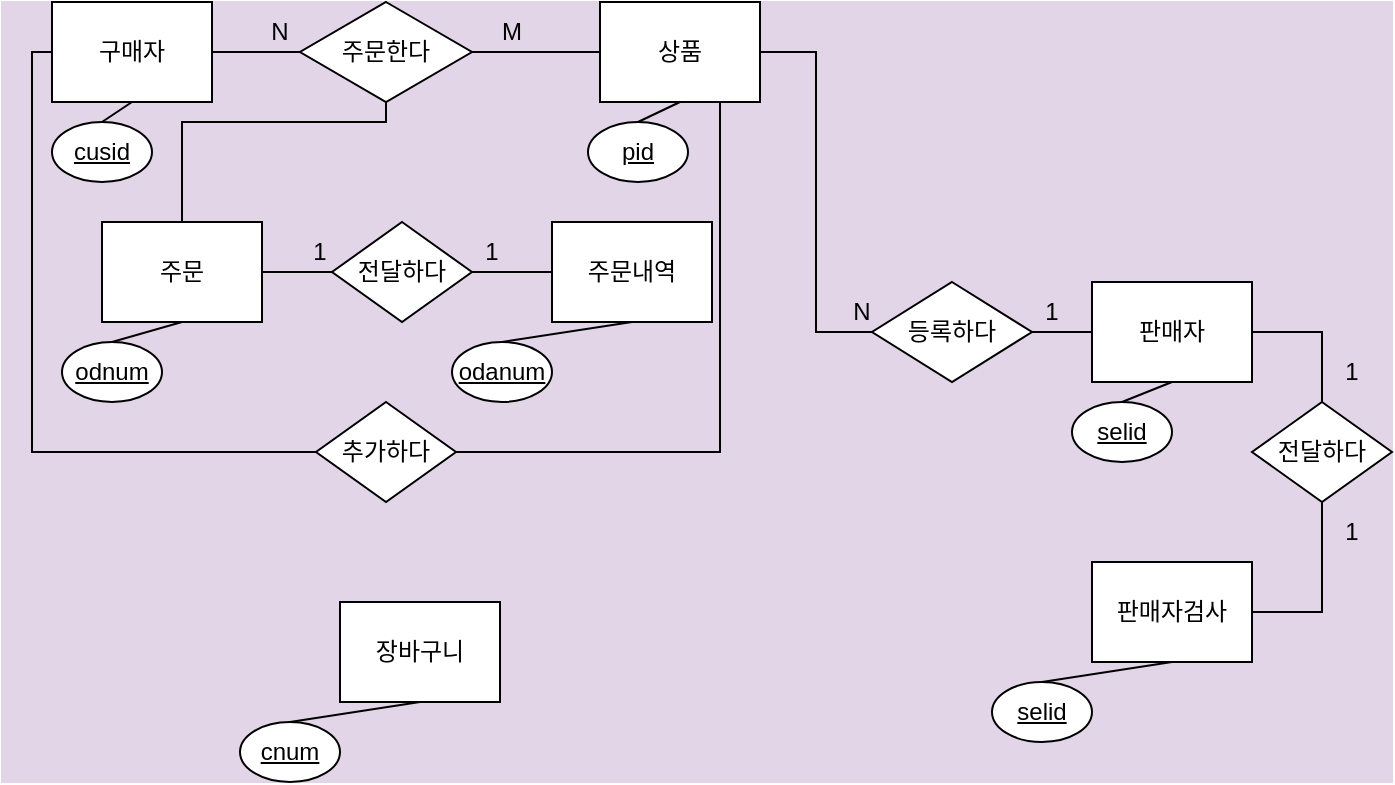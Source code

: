 <mxfile version="16.5.6" type="github">
  <diagram id="3ubaDEm0hb08a8hIJgGj" name="Page-1">
    <mxGraphModel dx="782" dy="436" grid="1" gridSize="10" guides="1" tooltips="1" connect="1" arrows="1" fold="1" page="1" pageScale="1" pageWidth="827" pageHeight="1169" math="0" shadow="0">
      <root>
        <mxCell id="0" />
        <mxCell id="1" parent="0" />
        <mxCell id="lDTZBypCxREeEJhLwHUI-2" value="" style="group;fillColor=#E1D5E7;strokeColor=#E1D5E7;" vertex="1" connectable="0" parent="1">
          <mxGeometry x="35" y="60" width="695" height="390" as="geometry" />
        </mxCell>
        <mxCell id="yiM-oRdLQitEryWv0Pmn-25" value="" style="group" parent="lDTZBypCxREeEJhLwHUI-2" vertex="1" connectable="0">
          <mxGeometry x="225" y="110" width="130" height="90" as="geometry" />
        </mxCell>
        <mxCell id="yiM-oRdLQitEryWv0Pmn-26" value="주문내역" style="rounded=0;whiteSpace=wrap;html=1;" parent="yiM-oRdLQitEryWv0Pmn-25" vertex="1">
          <mxGeometry x="50" width="80" height="50" as="geometry" />
        </mxCell>
        <mxCell id="yiM-oRdLQitEryWv0Pmn-27" value="odanum" style="ellipse;whiteSpace=wrap;html=1;align=center;fontStyle=4;" parent="yiM-oRdLQitEryWv0Pmn-25" vertex="1">
          <mxGeometry y="60" width="50" height="30" as="geometry" />
        </mxCell>
        <mxCell id="yiM-oRdLQitEryWv0Pmn-28" value="" style="endArrow=none;html=1;rounded=0;entryX=0.5;entryY=1;entryDx=0;entryDy=0;exitX=0.5;exitY=0;exitDx=0;exitDy=0;" parent="yiM-oRdLQitEryWv0Pmn-25" source="yiM-oRdLQitEryWv0Pmn-27" target="yiM-oRdLQitEryWv0Pmn-26" edge="1">
          <mxGeometry width="50" height="50" relative="1" as="geometry">
            <mxPoint x="300" y="160" as="sourcePoint" />
            <mxPoint x="350" y="110" as="targetPoint" />
          </mxGeometry>
        </mxCell>
        <mxCell id="yiM-oRdLQitEryWv0Pmn-79" value="1" style="text;html=1;strokeColor=none;fillColor=none;align=center;verticalAlign=middle;whiteSpace=wrap;rounded=0;" parent="yiM-oRdLQitEryWv0Pmn-25" vertex="1">
          <mxGeometry x="10" width="20" height="30" as="geometry" />
        </mxCell>
        <mxCell id="yiM-oRdLQitEryWv0Pmn-33" value="" style="group" parent="lDTZBypCxREeEJhLwHUI-2" vertex="1" connectable="0">
          <mxGeometry x="119" y="300" width="130" height="90" as="geometry" />
        </mxCell>
        <mxCell id="yiM-oRdLQitEryWv0Pmn-34" value="장바구니" style="rounded=0;whiteSpace=wrap;html=1;" parent="yiM-oRdLQitEryWv0Pmn-33" vertex="1">
          <mxGeometry x="50" width="80" height="50" as="geometry" />
        </mxCell>
        <mxCell id="yiM-oRdLQitEryWv0Pmn-35" value="cnum" style="ellipse;whiteSpace=wrap;html=1;align=center;fontStyle=4;" parent="yiM-oRdLQitEryWv0Pmn-33" vertex="1">
          <mxGeometry y="60" width="50" height="30" as="geometry" />
        </mxCell>
        <mxCell id="yiM-oRdLQitEryWv0Pmn-36" value="" style="endArrow=none;html=1;rounded=0;entryX=0.5;entryY=1;entryDx=0;entryDy=0;exitX=0.5;exitY=0;exitDx=0;exitDy=0;" parent="yiM-oRdLQitEryWv0Pmn-33" source="yiM-oRdLQitEryWv0Pmn-35" target="yiM-oRdLQitEryWv0Pmn-34" edge="1">
          <mxGeometry width="50" height="50" relative="1" as="geometry">
            <mxPoint x="300" y="160" as="sourcePoint" />
            <mxPoint x="350" y="110" as="targetPoint" />
          </mxGeometry>
        </mxCell>
        <mxCell id="yiM-oRdLQitEryWv0Pmn-45" value="" style="group" parent="lDTZBypCxREeEJhLwHUI-2" vertex="1" connectable="0">
          <mxGeometry x="495" y="280" width="130" height="90" as="geometry" />
        </mxCell>
        <mxCell id="yiM-oRdLQitEryWv0Pmn-46" value="판매자검사" style="rounded=0;whiteSpace=wrap;html=1;" parent="yiM-oRdLQitEryWv0Pmn-45" vertex="1">
          <mxGeometry x="50" width="80" height="50" as="geometry" />
        </mxCell>
        <mxCell id="yiM-oRdLQitEryWv0Pmn-47" value="selid" style="ellipse;whiteSpace=wrap;html=1;align=center;fontStyle=4;" parent="yiM-oRdLQitEryWv0Pmn-45" vertex="1">
          <mxGeometry y="60" width="50" height="30" as="geometry" />
        </mxCell>
        <mxCell id="yiM-oRdLQitEryWv0Pmn-48" value="" style="endArrow=none;html=1;rounded=0;entryX=0.5;entryY=1;entryDx=0;entryDy=0;exitX=0.5;exitY=0;exitDx=0;exitDy=0;" parent="yiM-oRdLQitEryWv0Pmn-45" source="yiM-oRdLQitEryWv0Pmn-47" target="yiM-oRdLQitEryWv0Pmn-46" edge="1">
          <mxGeometry width="50" height="50" relative="1" as="geometry">
            <mxPoint x="300" y="160" as="sourcePoint" />
            <mxPoint x="350" y="110" as="targetPoint" />
          </mxGeometry>
        </mxCell>
        <mxCell id="yiM-oRdLQitEryWv0Pmn-1" value="구매자" style="rounded=0;whiteSpace=wrap;html=1;" parent="lDTZBypCxREeEJhLwHUI-2" vertex="1">
          <mxGeometry x="25" width="80" height="50" as="geometry" />
        </mxCell>
        <mxCell id="yiM-oRdLQitEryWv0Pmn-8" value="cusid" style="ellipse;whiteSpace=wrap;html=1;align=center;fontStyle=4;" parent="lDTZBypCxREeEJhLwHUI-2" vertex="1">
          <mxGeometry x="25" y="60" width="50" height="30" as="geometry" />
        </mxCell>
        <mxCell id="yiM-oRdLQitEryWv0Pmn-10" value="" style="endArrow=none;html=1;rounded=0;entryX=0.5;entryY=1;entryDx=0;entryDy=0;exitX=0.5;exitY=0;exitDx=0;exitDy=0;" parent="lDTZBypCxREeEJhLwHUI-2" source="yiM-oRdLQitEryWv0Pmn-8" target="yiM-oRdLQitEryWv0Pmn-1" edge="1">
          <mxGeometry width="50" height="50" relative="1" as="geometry">
            <mxPoint x="275" y="160" as="sourcePoint" />
            <mxPoint x="325" y="110" as="targetPoint" />
          </mxGeometry>
        </mxCell>
        <mxCell id="yiM-oRdLQitEryWv0Pmn-21" value="" style="group" parent="lDTZBypCxREeEJhLwHUI-2" vertex="1" connectable="0">
          <mxGeometry y="110" width="130" height="90" as="geometry" />
        </mxCell>
        <mxCell id="yiM-oRdLQitEryWv0Pmn-22" value="주문" style="rounded=0;whiteSpace=wrap;html=1;" parent="yiM-oRdLQitEryWv0Pmn-21" vertex="1">
          <mxGeometry x="50" width="80" height="50" as="geometry" />
        </mxCell>
        <mxCell id="yiM-oRdLQitEryWv0Pmn-23" value="odnum" style="ellipse;whiteSpace=wrap;html=1;align=center;fontStyle=4;" parent="yiM-oRdLQitEryWv0Pmn-21" vertex="1">
          <mxGeometry x="30" y="60" width="50" height="30" as="geometry" />
        </mxCell>
        <mxCell id="yiM-oRdLQitEryWv0Pmn-24" value="" style="endArrow=none;html=1;rounded=0;entryX=0.5;entryY=1;entryDx=0;entryDy=0;exitX=0.5;exitY=0;exitDx=0;exitDy=0;" parent="yiM-oRdLQitEryWv0Pmn-21" source="yiM-oRdLQitEryWv0Pmn-23" target="yiM-oRdLQitEryWv0Pmn-22" edge="1">
          <mxGeometry width="50" height="50" relative="1" as="geometry">
            <mxPoint x="300" y="160" as="sourcePoint" />
            <mxPoint x="350" y="110" as="targetPoint" />
          </mxGeometry>
        </mxCell>
        <mxCell id="yiM-oRdLQitEryWv0Pmn-53" value="" style="group" parent="lDTZBypCxREeEJhLwHUI-2" vertex="1" connectable="0">
          <mxGeometry x="249" width="130" height="90" as="geometry" />
        </mxCell>
        <mxCell id="yiM-oRdLQitEryWv0Pmn-18" value="상품" style="rounded=0;whiteSpace=wrap;html=1;" parent="yiM-oRdLQitEryWv0Pmn-53" vertex="1">
          <mxGeometry x="50" width="80" height="50" as="geometry" />
        </mxCell>
        <mxCell id="yiM-oRdLQitEryWv0Pmn-19" value="pid" style="ellipse;whiteSpace=wrap;html=1;align=center;fontStyle=4;" parent="yiM-oRdLQitEryWv0Pmn-53" vertex="1">
          <mxGeometry x="44" y="60" width="50" height="30" as="geometry" />
        </mxCell>
        <mxCell id="yiM-oRdLQitEryWv0Pmn-20" value="" style="endArrow=none;html=1;rounded=0;entryX=0.5;entryY=1;entryDx=0;entryDy=0;exitX=0.5;exitY=0;exitDx=0;exitDy=0;" parent="yiM-oRdLQitEryWv0Pmn-53" source="yiM-oRdLQitEryWv0Pmn-19" target="yiM-oRdLQitEryWv0Pmn-18" edge="1">
          <mxGeometry width="50" height="50" relative="1" as="geometry">
            <mxPoint x="300" y="160" as="sourcePoint" />
            <mxPoint x="350" y="110" as="targetPoint" />
          </mxGeometry>
        </mxCell>
        <mxCell id="yiM-oRdLQitEryWv0Pmn-13" value="판매자" style="rounded=0;whiteSpace=wrap;html=1;" parent="lDTZBypCxREeEJhLwHUI-2" vertex="1">
          <mxGeometry x="545" y="140" width="80" height="50" as="geometry" />
        </mxCell>
        <mxCell id="yiM-oRdLQitEryWv0Pmn-14" value="selid" style="ellipse;whiteSpace=wrap;html=1;align=center;fontStyle=4;" parent="lDTZBypCxREeEJhLwHUI-2" vertex="1">
          <mxGeometry x="535" y="200" width="50" height="30" as="geometry" />
        </mxCell>
        <mxCell id="yiM-oRdLQitEryWv0Pmn-15" value="" style="endArrow=none;html=1;rounded=0;entryX=0.5;entryY=1;entryDx=0;entryDy=0;exitX=0.5;exitY=0;exitDx=0;exitDy=0;" parent="lDTZBypCxREeEJhLwHUI-2" source="yiM-oRdLQitEryWv0Pmn-14" target="yiM-oRdLQitEryWv0Pmn-13" edge="1">
          <mxGeometry width="50" height="50" relative="1" as="geometry">
            <mxPoint x="795" y="310" as="sourcePoint" />
            <mxPoint x="585" y="200" as="targetPoint" />
          </mxGeometry>
        </mxCell>
        <mxCell id="yiM-oRdLQitEryWv0Pmn-55" value="주문한다" style="rhombus;whiteSpace=wrap;html=1;" parent="lDTZBypCxREeEJhLwHUI-2" vertex="1">
          <mxGeometry x="149" width="86" height="50" as="geometry" />
        </mxCell>
        <mxCell id="yiM-oRdLQitEryWv0Pmn-56" value="" style="endArrow=none;html=1;rounded=0;entryX=0;entryY=0.5;entryDx=0;entryDy=0;exitX=1;exitY=0.5;exitDx=0;exitDy=0;" parent="lDTZBypCxREeEJhLwHUI-2" source="yiM-oRdLQitEryWv0Pmn-1" target="yiM-oRdLQitEryWv0Pmn-55" edge="1">
          <mxGeometry width="50" height="50" relative="1" as="geometry">
            <mxPoint x="305" y="130" as="sourcePoint" />
            <mxPoint x="355" y="80" as="targetPoint" />
          </mxGeometry>
        </mxCell>
        <mxCell id="yiM-oRdLQitEryWv0Pmn-58" value="N" style="text;html=1;strokeColor=none;fillColor=none;align=center;verticalAlign=middle;whiteSpace=wrap;rounded=0;" parent="lDTZBypCxREeEJhLwHUI-2" vertex="1">
          <mxGeometry x="129" width="20" height="30" as="geometry" />
        </mxCell>
        <mxCell id="yiM-oRdLQitEryWv0Pmn-62" value="" style="endArrow=none;html=1;rounded=0;entryX=0.5;entryY=1;entryDx=0;entryDy=0;exitX=0.5;exitY=0;exitDx=0;exitDy=0;edgeStyle=orthogonalEdgeStyle;" parent="lDTZBypCxREeEJhLwHUI-2" source="yiM-oRdLQitEryWv0Pmn-22" target="yiM-oRdLQitEryWv0Pmn-55" edge="1">
          <mxGeometry width="50" height="50" relative="1" as="geometry">
            <mxPoint x="305" y="130" as="sourcePoint" />
            <mxPoint x="355" y="80" as="targetPoint" />
            <Array as="points">
              <mxPoint x="90" y="60" />
              <mxPoint x="192" y="60" />
            </Array>
          </mxGeometry>
        </mxCell>
        <mxCell id="yiM-oRdLQitEryWv0Pmn-63" value="등록하다" style="rhombus;whiteSpace=wrap;html=1;" parent="lDTZBypCxREeEJhLwHUI-2" vertex="1">
          <mxGeometry x="435" y="140" width="80" height="50" as="geometry" />
        </mxCell>
        <mxCell id="yiM-oRdLQitEryWv0Pmn-61" value="M" style="text;html=1;strokeColor=none;fillColor=none;align=center;verticalAlign=middle;whiteSpace=wrap;rounded=0;" parent="lDTZBypCxREeEJhLwHUI-2" vertex="1">
          <mxGeometry x="245" width="20" height="30" as="geometry" />
        </mxCell>
        <mxCell id="yiM-oRdLQitEryWv0Pmn-65" value="" style="endArrow=none;html=1;rounded=0;entryX=1;entryY=0.5;entryDx=0;entryDy=0;exitX=0;exitY=0.5;exitDx=0;exitDy=0;" parent="lDTZBypCxREeEJhLwHUI-2" source="yiM-oRdLQitEryWv0Pmn-18" target="yiM-oRdLQitEryWv0Pmn-55" edge="1">
          <mxGeometry width="50" height="50" relative="1" as="geometry">
            <mxPoint x="305" y="210" as="sourcePoint" />
            <mxPoint x="355" y="160" as="targetPoint" />
          </mxGeometry>
        </mxCell>
        <mxCell id="yiM-oRdLQitEryWv0Pmn-66" value="" style="endArrow=none;html=1;rounded=0;entryX=0;entryY=0.5;entryDx=0;entryDy=0;exitX=1;exitY=0.5;exitDx=0;exitDy=0;edgeStyle=orthogonalEdgeStyle;" parent="lDTZBypCxREeEJhLwHUI-2" source="yiM-oRdLQitEryWv0Pmn-18" target="yiM-oRdLQitEryWv0Pmn-63" edge="1">
          <mxGeometry width="50" height="50" relative="1" as="geometry">
            <mxPoint x="305" y="210" as="sourcePoint" />
            <mxPoint x="355" y="160" as="targetPoint" />
          </mxGeometry>
        </mxCell>
        <mxCell id="yiM-oRdLQitEryWv0Pmn-67" value="" style="endArrow=none;html=1;rounded=0;entryX=0;entryY=0.5;entryDx=0;entryDy=0;exitX=1;exitY=0.5;exitDx=0;exitDy=0;" parent="lDTZBypCxREeEJhLwHUI-2" source="yiM-oRdLQitEryWv0Pmn-63" target="yiM-oRdLQitEryWv0Pmn-13" edge="1">
          <mxGeometry width="50" height="50" relative="1" as="geometry">
            <mxPoint x="305" y="210" as="sourcePoint" />
            <mxPoint x="355" y="160" as="targetPoint" />
          </mxGeometry>
        </mxCell>
        <mxCell id="yiM-oRdLQitEryWv0Pmn-68" value="1" style="text;html=1;strokeColor=none;fillColor=none;align=center;verticalAlign=middle;whiteSpace=wrap;rounded=0;" parent="lDTZBypCxREeEJhLwHUI-2" vertex="1">
          <mxGeometry x="515" y="140" width="20" height="30" as="geometry" />
        </mxCell>
        <mxCell id="yiM-oRdLQitEryWv0Pmn-69" value="N" style="text;html=1;strokeColor=none;fillColor=none;align=center;verticalAlign=middle;whiteSpace=wrap;rounded=0;" parent="lDTZBypCxREeEJhLwHUI-2" vertex="1">
          <mxGeometry x="420" y="140" width="20" height="30" as="geometry" />
        </mxCell>
        <mxCell id="yiM-oRdLQitEryWv0Pmn-70" value="전달하다" style="rhombus;whiteSpace=wrap;html=1;" parent="lDTZBypCxREeEJhLwHUI-2" vertex="1">
          <mxGeometry x="625" y="200" width="70" height="50" as="geometry" />
        </mxCell>
        <mxCell id="yiM-oRdLQitEryWv0Pmn-71" value="" style="endArrow=none;html=1;rounded=0;entryX=0.5;entryY=0;entryDx=0;entryDy=0;exitX=1;exitY=0.5;exitDx=0;exitDy=0;edgeStyle=orthogonalEdgeStyle;" parent="lDTZBypCxREeEJhLwHUI-2" source="yiM-oRdLQitEryWv0Pmn-13" target="yiM-oRdLQitEryWv0Pmn-70" edge="1">
          <mxGeometry width="50" height="50" relative="1" as="geometry">
            <mxPoint x="355" y="230" as="sourcePoint" />
            <mxPoint x="405" y="180" as="targetPoint" />
          </mxGeometry>
        </mxCell>
        <mxCell id="yiM-oRdLQitEryWv0Pmn-72" value="" style="endArrow=none;html=1;rounded=0;entryX=0.5;entryY=1;entryDx=0;entryDy=0;exitX=1;exitY=0.5;exitDx=0;exitDy=0;edgeStyle=orthogonalEdgeStyle;" parent="lDTZBypCxREeEJhLwHUI-2" source="yiM-oRdLQitEryWv0Pmn-46" target="yiM-oRdLQitEryWv0Pmn-70" edge="1">
          <mxGeometry width="50" height="50" relative="1" as="geometry">
            <mxPoint x="355" y="230" as="sourcePoint" />
            <mxPoint x="405" y="180" as="targetPoint" />
          </mxGeometry>
        </mxCell>
        <mxCell id="yiM-oRdLQitEryWv0Pmn-73" value="1" style="text;html=1;strokeColor=none;fillColor=none;align=center;verticalAlign=middle;whiteSpace=wrap;rounded=0;" parent="lDTZBypCxREeEJhLwHUI-2" vertex="1">
          <mxGeometry x="665" y="170" width="20" height="30" as="geometry" />
        </mxCell>
        <mxCell id="yiM-oRdLQitEryWv0Pmn-74" value="1" style="text;html=1;strokeColor=none;fillColor=none;align=center;verticalAlign=middle;whiteSpace=wrap;rounded=0;" parent="lDTZBypCxREeEJhLwHUI-2" vertex="1">
          <mxGeometry x="665" y="250" width="20" height="30" as="geometry" />
        </mxCell>
        <mxCell id="yiM-oRdLQitEryWv0Pmn-75" value="전달하다" style="rhombus;whiteSpace=wrap;html=1;" parent="lDTZBypCxREeEJhLwHUI-2" vertex="1">
          <mxGeometry x="165" y="110" width="70" height="50" as="geometry" />
        </mxCell>
        <mxCell id="yiM-oRdLQitEryWv0Pmn-76" value="" style="endArrow=none;html=1;rounded=0;entryX=0;entryY=0.5;entryDx=0;entryDy=0;exitX=1;exitY=0.5;exitDx=0;exitDy=0;" parent="lDTZBypCxREeEJhLwHUI-2" source="yiM-oRdLQitEryWv0Pmn-22" target="yiM-oRdLQitEryWv0Pmn-75" edge="1">
          <mxGeometry width="50" height="50" relative="1" as="geometry">
            <mxPoint x="355" y="230" as="sourcePoint" />
            <mxPoint x="405" y="180" as="targetPoint" />
          </mxGeometry>
        </mxCell>
        <mxCell id="yiM-oRdLQitEryWv0Pmn-77" value="" style="endArrow=none;html=1;rounded=0;entryX=0;entryY=0.5;entryDx=0;entryDy=0;" parent="lDTZBypCxREeEJhLwHUI-2" target="yiM-oRdLQitEryWv0Pmn-26" edge="1">
          <mxGeometry width="50" height="50" relative="1" as="geometry">
            <mxPoint x="235" y="135" as="sourcePoint" />
            <mxPoint x="405" y="180" as="targetPoint" />
          </mxGeometry>
        </mxCell>
        <mxCell id="yiM-oRdLQitEryWv0Pmn-78" value="1" style="text;html=1;strokeColor=none;fillColor=none;align=center;verticalAlign=middle;whiteSpace=wrap;rounded=0;" parent="lDTZBypCxREeEJhLwHUI-2" vertex="1">
          <mxGeometry x="149" y="110" width="20" height="30" as="geometry" />
        </mxCell>
        <mxCell id="yiM-oRdLQitEryWv0Pmn-80" value="추가하다" style="rhombus;whiteSpace=wrap;html=1;" parent="lDTZBypCxREeEJhLwHUI-2" vertex="1">
          <mxGeometry x="157" y="200" width="70" height="50" as="geometry" />
        </mxCell>
        <mxCell id="yiM-oRdLQitEryWv0Pmn-81" value="" style="endArrow=none;html=1;rounded=0;entryX=0.75;entryY=1;entryDx=0;entryDy=0;exitX=1;exitY=0.5;exitDx=0;exitDy=0;edgeStyle=orthogonalEdgeStyle;" parent="lDTZBypCxREeEJhLwHUI-2" source="yiM-oRdLQitEryWv0Pmn-80" target="yiM-oRdLQitEryWv0Pmn-18" edge="1">
          <mxGeometry width="50" height="50" relative="1" as="geometry">
            <mxPoint x="355" y="150" as="sourcePoint" />
            <mxPoint x="405" y="100" as="targetPoint" />
          </mxGeometry>
        </mxCell>
        <mxCell id="yiM-oRdLQitEryWv0Pmn-82" value="" style="endArrow=none;html=1;rounded=0;entryX=0;entryY=0.5;entryDx=0;entryDy=0;exitX=0;exitY=0.5;exitDx=0;exitDy=0;edgeStyle=orthogonalEdgeStyle;" parent="lDTZBypCxREeEJhLwHUI-2" source="yiM-oRdLQitEryWv0Pmn-80" target="yiM-oRdLQitEryWv0Pmn-1" edge="1">
          <mxGeometry width="50" height="50" relative="1" as="geometry">
            <mxPoint x="155" y="220" as="sourcePoint" />
            <mxPoint x="405" y="140" as="targetPoint" />
          </mxGeometry>
        </mxCell>
      </root>
    </mxGraphModel>
  </diagram>
</mxfile>
